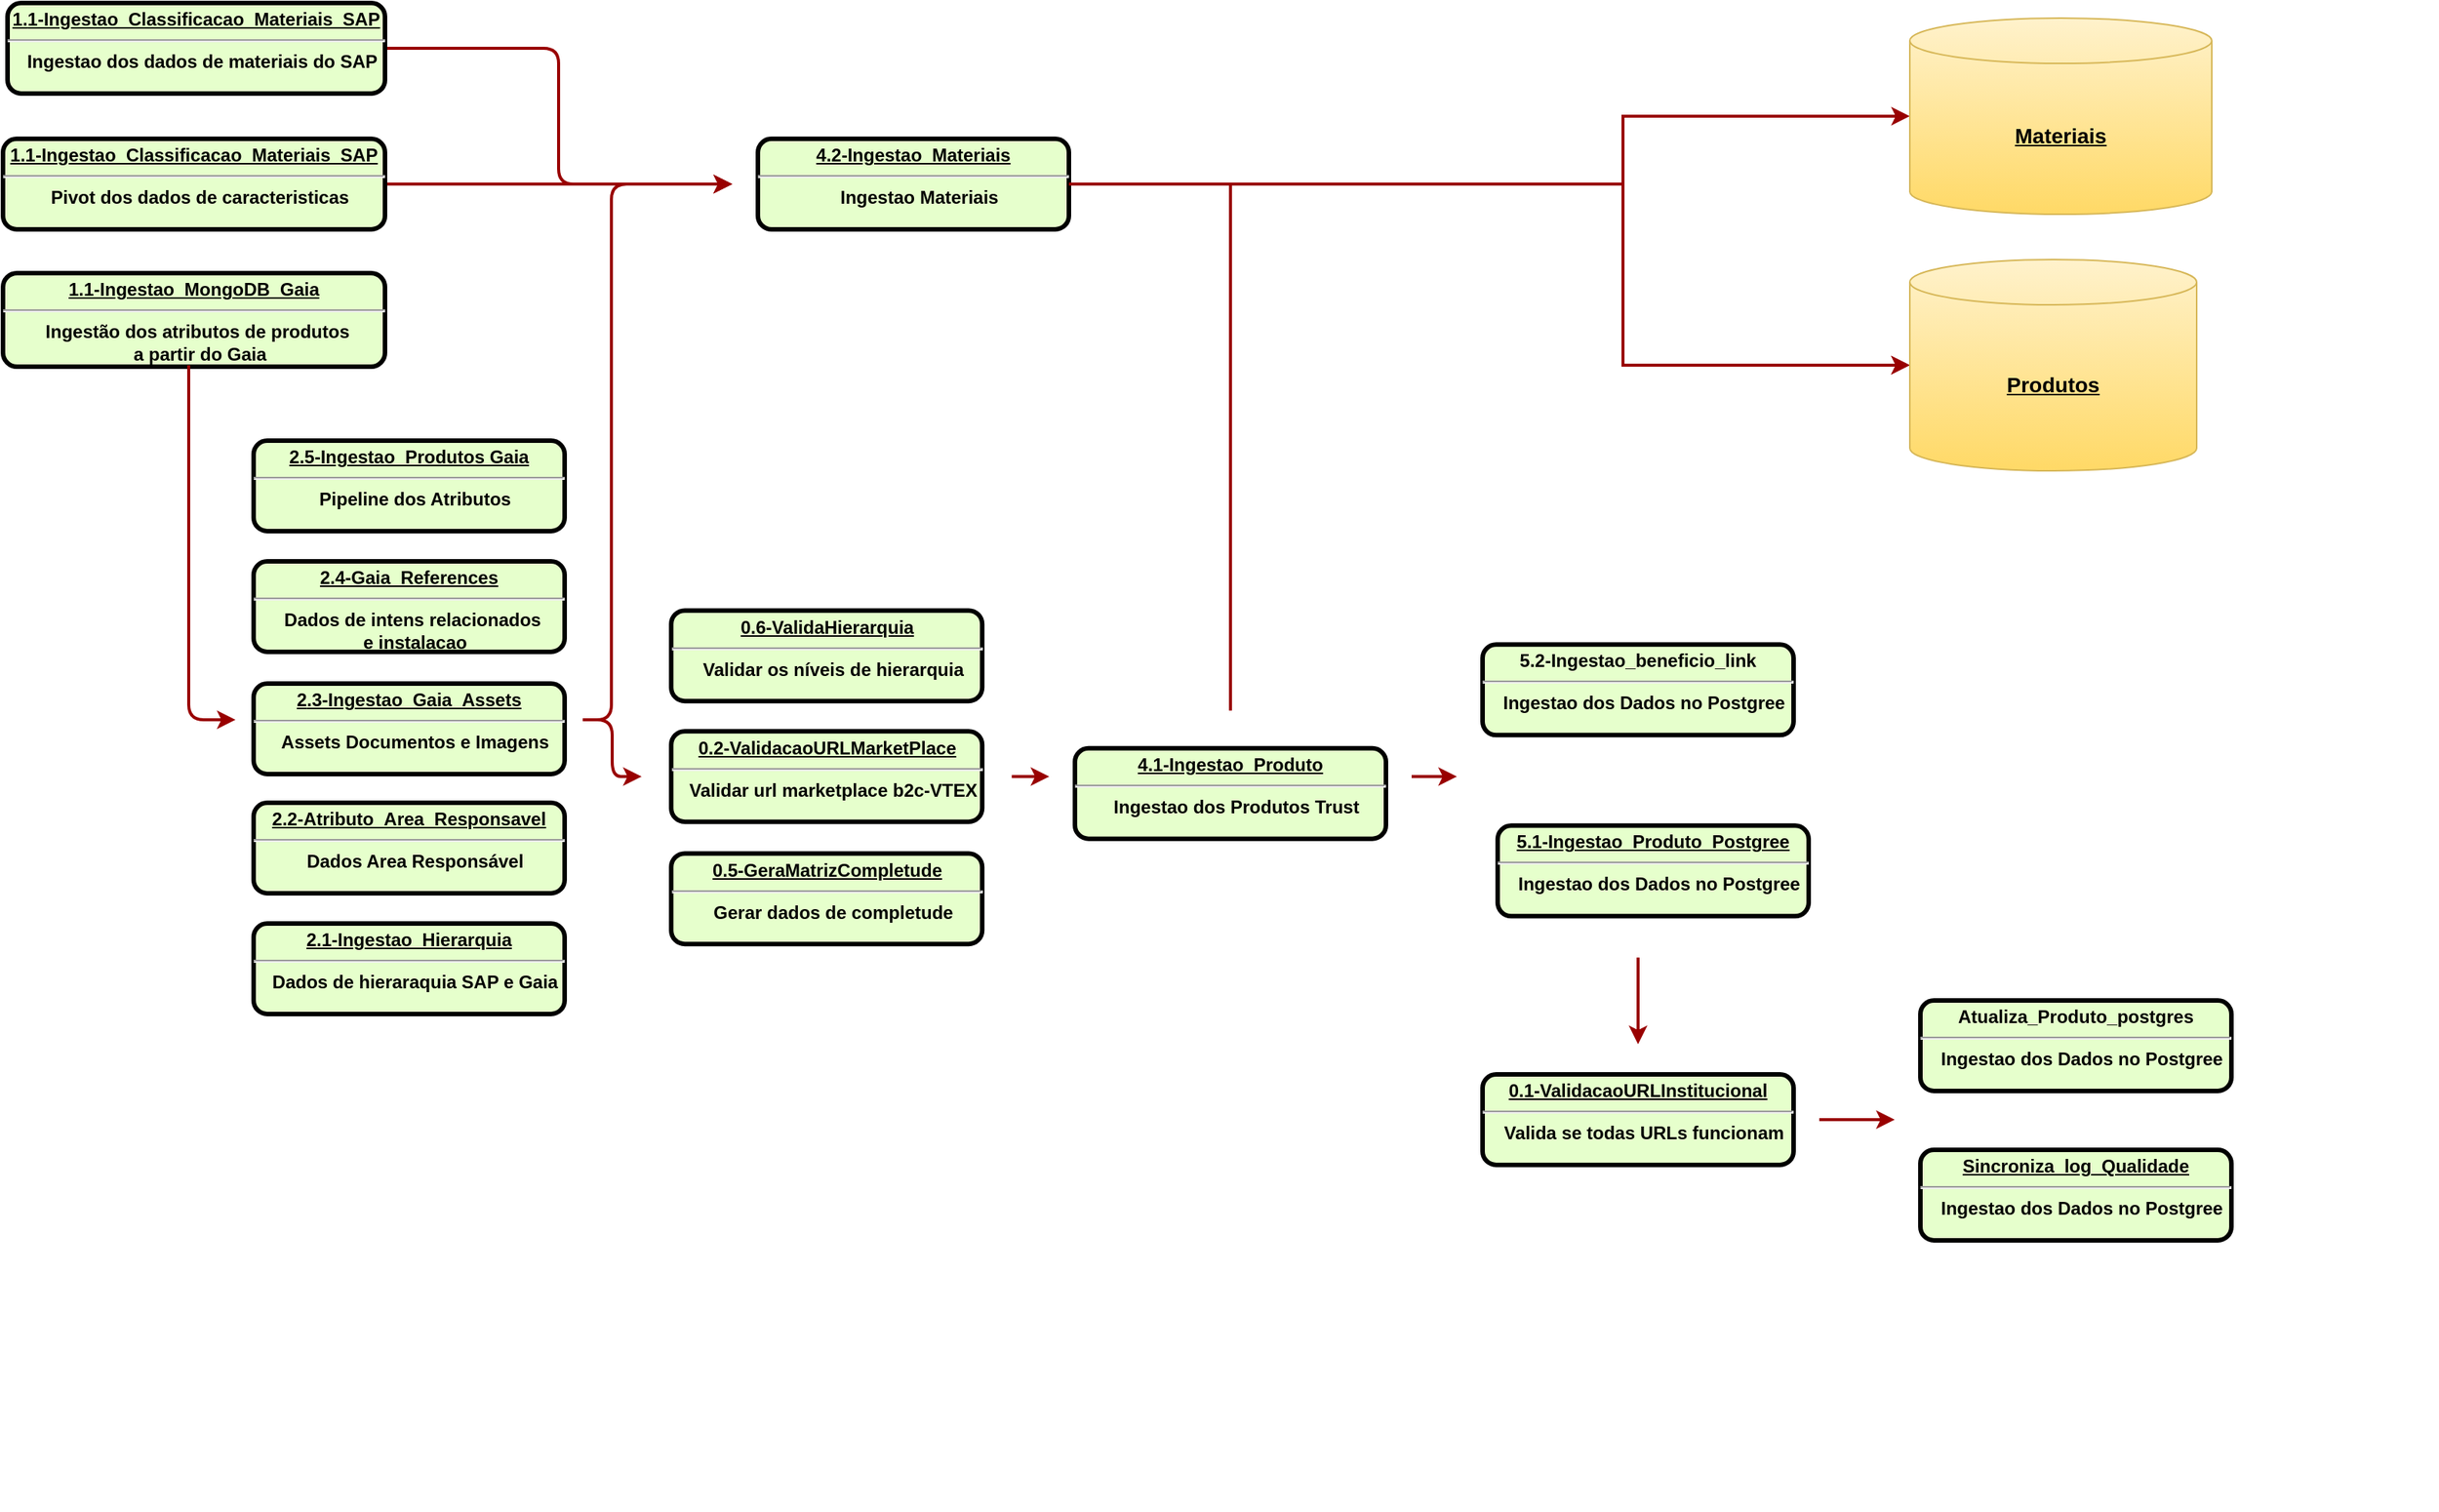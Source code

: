 <mxfile version="24.6.3" type="github">
  <diagram name="Page-1" id="c7558073-3199-34d8-9f00-42111426c3f3">
    <mxGraphModel dx="1466" dy="519" grid="0" gridSize="10" guides="1" tooltips="1" connect="1" arrows="1" fold="1" page="1" pageScale="1" pageWidth="826" pageHeight="1169" background="none" math="0" shadow="0">
      <root>
        <mxCell id="0" />
        <mxCell id="1" parent="0" />
        <mxCell id="iVMVPq-4qKG2BlD65Rqs-185" value="" style="group" vertex="1" connectable="0" parent="1">
          <mxGeometry x="40" y="170" width="1612.01" height="999" as="geometry" />
        </mxCell>
        <mxCell id="iVMVPq-4qKG2BlD65Rqs-163" value="" style="rounded=0;whiteSpace=wrap;html=1;strokeColor=none;fillColor=none;" vertex="1" parent="iVMVPq-4qKG2BlD65Rqs-185">
          <mxGeometry x="1253" y="620" width="240" height="240" as="geometry" />
        </mxCell>
        <mxCell id="iVMVPq-4qKG2BlD65Rqs-145" style="edgeStyle=elbowEdgeStyle;elbow=horizontal;strokeColor=#990000;strokeWidth=2;entryX=0;entryY=0.5;entryDx=0;entryDy=0;" edge="1" parent="iVMVPq-4qKG2BlD65Rqs-185" source="iVMVPq-4qKG2BlD65Rqs-98" target="iVMVPq-4qKG2BlD65Rqs-141">
          <mxGeometry relative="1" as="geometry" />
        </mxCell>
        <mxCell id="iVMVPq-4qKG2BlD65Rqs-98" value="&lt;p style=&quot;margin: 0px; margin-top: 4px; text-align: center; text-decoration: underline;&quot;&gt;&lt;span style=&quot;background-color: initial;&quot;&gt;1.&lt;/span&gt;&lt;span style=&quot;text-wrap: wrap; background-color: initial;&quot;&gt;1-Ingestao_Classificacao_Materiais_SAP&lt;/span&gt;&lt;strong&gt;&lt;br&gt;&lt;/strong&gt;&lt;/p&gt;&lt;hr&gt;&lt;p style=&quot;margin: 0px; margin-left: 8px;&quot;&gt;Ingestao dos dados de materiais do SAP&lt;/p&gt;" style="verticalAlign=middle;align=center;overflow=fill;fontSize=12;fontFamily=Helvetica;html=1;rounded=1;fontStyle=1;strokeWidth=3;fillColor=#E6FFCC" vertex="1" parent="iVMVPq-4qKG2BlD65Rqs-185">
          <mxGeometry x="3" width="250" height="60" as="geometry" />
        </mxCell>
        <mxCell id="iVMVPq-4qKG2BlD65Rqs-143" style="edgeStyle=elbowEdgeStyle;elbow=horizontal;strokeColor=#990000;strokeWidth=2;entryX=0;entryY=0.5;entryDx=0;entryDy=0;" edge="1" parent="iVMVPq-4qKG2BlD65Rqs-185" source="iVMVPq-4qKG2BlD65Rqs-99" target="iVMVPq-4qKG2BlD65Rqs-141">
          <mxGeometry relative="1" as="geometry">
            <mxPoint x="493" y="140" as="targetPoint" />
          </mxGeometry>
        </mxCell>
        <mxCell id="iVMVPq-4qKG2BlD65Rqs-99" value="&lt;p style=&quot;margin: 0px; margin-top: 4px; text-align: center; text-decoration: underline;&quot;&gt;&lt;span style=&quot;text-wrap: wrap; background-color: initial;&quot;&gt;1.1-Ingestao_Classificacao_Materiais_SAP&lt;/span&gt;&lt;strong&gt;&lt;br&gt;&lt;/strong&gt;&lt;/p&gt;&lt;hr&gt;&lt;p style=&quot;margin: 0px; margin-left: 8px;&quot;&gt;Pivot dos dados de caracteristicas&lt;/p&gt;" style="verticalAlign=middle;align=center;overflow=fill;fontSize=12;fontFamily=Helvetica;html=1;rounded=1;fontStyle=1;strokeWidth=3;fillColor=#E6FFCC" vertex="1" parent="iVMVPq-4qKG2BlD65Rqs-185">
          <mxGeometry y="90" width="253" height="60" as="geometry" />
        </mxCell>
        <mxCell id="iVMVPq-4qKG2BlD65Rqs-100" value="&lt;p style=&quot;margin: 0px; margin-top: 4px; text-align: center; text-decoration: underline;&quot;&gt;&lt;span style=&quot;text-wrap: wrap; background-color: initial;&quot;&gt;1.1-Ingestao_MongoDB_Gaia&lt;/span&gt;&lt;strong&gt;&lt;br&gt;&lt;/strong&gt;&lt;/p&gt;&lt;hr&gt;&lt;p style=&quot;margin: 0px; margin-left: 8px;&quot;&gt;Ingestão dos atributos de produtos&amp;nbsp;&lt;/p&gt;&lt;p style=&quot;margin: 0px; margin-left: 8px;&quot;&gt;a partir do Gaia&lt;/p&gt;" style="verticalAlign=middle;align=center;overflow=fill;fontSize=12;fontFamily=Helvetica;html=1;rounded=1;fontStyle=1;strokeWidth=3;fillColor=#E6FFCC" vertex="1" parent="iVMVPq-4qKG2BlD65Rqs-185">
          <mxGeometry y="179" width="253" height="62" as="geometry" />
        </mxCell>
        <mxCell id="iVMVPq-4qKG2BlD65Rqs-114" style="edgeStyle=elbowEdgeStyle;elbow=horizontal;strokeColor=#990000;strokeWidth=2;entryX=0;entryY=0.5;entryDx=0;entryDy=0;" edge="1" parent="iVMVPq-4qKG2BlD65Rqs-185" target="iVMVPq-4qKG2BlD65Rqs-125">
          <mxGeometry relative="1" as="geometry">
            <mxPoint x="123" y="240" as="sourcePoint" />
            <mxPoint x="163" y="420" as="targetPoint" />
            <Array as="points">
              <mxPoint x="123" y="260" />
            </Array>
          </mxGeometry>
        </mxCell>
        <mxCell id="iVMVPq-4qKG2BlD65Rqs-126" value="" style="group" vertex="1" connectable="0" parent="iVMVPq-4qKG2BlD65Rqs-185">
          <mxGeometry x="154" y="270" width="232" height="410" as="geometry" />
        </mxCell>
        <mxCell id="iVMVPq-4qKG2BlD65Rqs-125" value="" style="rounded=1;whiteSpace=wrap;html=1;gradientColor=none;fillColor=none;strokeColor=none;" vertex="1" parent="iVMVPq-4qKG2BlD65Rqs-126">
          <mxGeometry width="230" height="410" as="geometry" />
        </mxCell>
        <mxCell id="iVMVPq-4qKG2BlD65Rqs-116" value="" style="group" vertex="1" connectable="0" parent="iVMVPq-4qKG2BlD65Rqs-126">
          <mxGeometry x="12" y="20" width="220" height="390" as="geometry" />
        </mxCell>
        <mxCell id="iVMVPq-4qKG2BlD65Rqs-112" value="&lt;p style=&quot;margin: 4px 0px 0px;&quot;&gt;&lt;span style=&quot;background-color: initial; text-wrap: wrap;&quot;&gt;&lt;u&gt;2.5-Ingestao_Produtos Gaia&lt;/u&gt;&lt;/span&gt;&lt;span style=&quot;background-color: initial;&quot;&gt;&lt;u style=&quot;&quot;&gt;&lt;font face=&quot;monospace&quot; color=&quot;rgba(0, 0, 0, 0)&quot;&gt;&lt;span style=&quot;font-size: 0px; font-weight: 400;&quot;&gt;3CmxGraphModel%3E%3Croot%3E%3CmxCell%20id%3D%220%22%2F%3E%3CmxCell%20id%3D%221%22%20parent%3D%220%22%2F%3E%3CmxCell%20id%3D%222%22%20value%3D%22%26lt%3Bp%20style%3D%26quot%3Bmargin%3A%200px%3B%20margin-top%3A%204px%3B%20text-align%3A%20center%3B%20text-decoration%3A%20underline%3B%26quot%3B%26gt%3B%26lt%3Bspan%20style%3D%26quot%3Btext-wrap%3A%20wrap%3B%20background-color%3A%20initial%3B%26quot%3B%26gt%3B1.1-Ingestao_Classificacao_Materiais_SAP%26lt%3B%2Fspan%26gt%3B%26lt%3Bstrong%26gt%3B%26lt%3Bbr%26gt%3B%26lt%3B%2Fstrong%26gt%3B%26lt%3B%2Fp%26gt%3B%26lt%3Bhr%26gt%3B%26lt%3Bp%20style%3D%26quot%3Bmargin%3A%200px%3B%20margin-left%3A%208px%3B%26quot%3B%26gt%3BPivot%20dos%20dados%20de%20caracteristicas%26lt%3B%2Fp%26gt%3B%22%20style%3D%22verticalAlign%3Dmiddle%3Balign%3Dcenter%3Boverflow%3Dfill%3BfontSize%3D12%3BfontFamily%3DHelvetica%3Bhtml%3D1%3Brounded%3D1%3BfontStyle%3D1%3BstrokeWidth%3D3%3BfillColor%3D%23E6FFCC%22%20vertex%3D%221%22%20parent%3D%221%22%3E%3CmxGeometry%20x%3D%2227%22%20y%3D%22150%22%20width%3D%22253%22%20height%3D%2260%22%20as%3D%22geometry%22%2F%3E%3C%2FmxCell%3E%3C%2Froot%3E%3C%2FmxGraphModel%3E&lt;/span&gt;&lt;/font&gt;&lt;/u&gt;&lt;/span&gt;&lt;strong style=&quot;text-decoration-line: underline;&quot;&gt;&lt;br&gt;&lt;/strong&gt;&lt;/p&gt;&lt;hr&gt;&lt;p style=&quot;margin: 0px; margin-left: 8px;&quot;&gt;Pipeline dos Atributos&lt;/p&gt;" style="verticalAlign=middle;align=center;overflow=fill;fontSize=12;fontFamily=Helvetica;html=1;rounded=1;fontStyle=1;strokeWidth=3;fillColor=#E6FFCC" vertex="1" parent="iVMVPq-4qKG2BlD65Rqs-116">
          <mxGeometry width="206" height="60" as="geometry" />
        </mxCell>
        <mxCell id="iVMVPq-4qKG2BlD65Rqs-113" value="" style="group" vertex="1" connectable="0" parent="iVMVPq-4qKG2BlD65Rqs-116">
          <mxGeometry y="80" width="206" height="300" as="geometry" />
        </mxCell>
        <mxCell id="iVMVPq-4qKG2BlD65Rqs-101" value="&lt;p style=&quot;margin: 4px 0px 0px; text-align: center;&quot;&gt;&lt;span style=&quot;background-color: initial; text-wrap: wrap;&quot;&gt;&lt;u&gt;2.1-Ingestao_Hierarquia&lt;/u&gt;&lt;/span&gt;&lt;span style=&quot;text-decoration-line: underline; color: rgba(0, 0, 0, 0); font-family: monospace; font-size: 0px; font-weight: 400; text-align: start; background-color: initial;&quot;&gt;3CmxGraphModel%3E%3Croot%3E%3CmxCell%20id%3D%220%22%2F%3E%3CmxCell%20id%3D%221%22%20parent%3D%220%22%2F%3E%3CmxCell%20id%3D%222%22%20value%3D%22%26lt%3Bp%20style%3D%26quot%3Bmargin%3A%200px%3B%20margin-top%3A%204px%3B%20text-align%3A%20center%3B%20text-decoration%3A%20underline%3B%26quot%3B%26gt%3B%26lt%3Bspan%20style%3D%26quot%3Btext-wrap%3A%20wrap%3B%20background-color%3A%20initial%3B%26quot%3B%26gt%3B1.1-Ingestao_Classificacao_Materiais_SAP%26lt%3B%2Fspan%26gt%3B%26lt%3Bstrong%26gt%3B%26lt%3Bbr%26gt%3B%26lt%3B%2Fstrong%26gt%3B%26lt%3B%2Fp%26gt%3B%26lt%3Bhr%26gt%3B%26lt%3Bp%20style%3D%26quot%3Bmargin%3A%200px%3B%20margin-left%3A%208px%3B%26quot%3B%26gt%3BPivot%20dos%20dados%20de%20caracteristicas%26lt%3B%2Fp%26gt%3B%22%20style%3D%22verticalAlign%3Dmiddle%3Balign%3Dcenter%3Boverflow%3Dfill%3BfontSize%3D12%3BfontFamily%3DHelvetica%3Bhtml%3D1%3Brounded%3D1%3BfontStyle%3D1%3BstrokeWidth%3D3%3BfillColor%3D%23E6FFCC%22%20vertex%3D%221%22%20parent%3D%221%22%3E%3CmxGeometry%20x%3D%2227%22%20y%3D%22150%22%20width%3D%22253%22%20height%3D%2260%22%20as%3D%22geometry%22%2F%3E%3C%2FmxCell%3E%3C%2Froot%3E%3C%2FmxGraphModel%3E&lt;/span&gt;&lt;strong style=&quot;text-decoration-line: underline;&quot;&gt;&lt;br&gt;&lt;/strong&gt;&lt;/p&gt;&lt;hr&gt;&lt;p style=&quot;margin: 0px; margin-left: 8px;&quot;&gt;Dados de hieraraquia SAP e Gaia&lt;/p&gt;" style="verticalAlign=middle;align=center;overflow=fill;fontSize=12;fontFamily=Helvetica;html=1;rounded=1;fontStyle=1;strokeWidth=3;fillColor=#E6FFCC" vertex="1" parent="iVMVPq-4qKG2BlD65Rqs-113">
          <mxGeometry y="240" width="206" height="60" as="geometry" />
        </mxCell>
        <mxCell id="iVMVPq-4qKG2BlD65Rqs-105" value="&lt;p style=&quot;margin: 4px 0px 0px; text-align: center;&quot;&gt;&lt;span style=&quot;background-color: initial; text-wrap: wrap;&quot;&gt;&lt;u&gt;2&lt;/u&gt;&lt;/span&gt;&lt;span style=&quot;text-align: start; background-color: initial;&quot;&gt;&lt;span style=&quot;text-wrap: wrap;&quot;&gt;&lt;u&gt;.2-Atributo_Area_Responsavel&lt;/u&gt;&lt;/span&gt;&lt;font face=&quot;monospace&quot; color=&quot;rgba(0, 0, 0, 0)&quot;&gt;&lt;span style=&quot;font-size: 0px; font-weight: 400;&quot;&gt;&lt;u&gt;3CmxGraphModel%3E%3Croot%3E%3CmxCell%20id%3D%220%22%2F%3E%3CmxCell%20id%3D%221%22%20parent%3D%220%22%2F%3E%3CmxCell%20id%3D%222%22%20value%3D%22%26lt%3Bp%20style%3D%26quot%3Bmargin%3A%200px%3B%20margin-top%3A%204px%3B%20text-align%3A%20center%3B%20text-decoration%3A%20underline%3B%26quot%3B%26gt%3B%26lt%3Bspan%20style%3D%26quot%3Btext-wrap%3A%20wrap%3B%20background-color%3A%20initial%3B%26quot%3B%26gt%3B1.1-Ingestao_Classificacao_Materiais_SAP%26lt%3B%2Fspan%26gt%3B%26lt%3Bstrong%26gt%3B%26lt%3Bbr%26gt%3B%26lt%3B%2Fstrong%26gt%3B%26lt%3B%2Fp%26gt%3B%26lt%3Bhr%26gt%3B%26lt%3Bp%20style%3D%26quot%3Bmargin%3A%200px%3B%20margin-left%3A%208px%3B%26quot%3B%26gt%3BPivot%20dos%20dados%20de%20caracteristicas%26lt%3B%2Fp%26gt%3B%22%20style%3D%22verticalAlign%3Dmiddle%3Balign%3Dcenter%3Boverflow%3Dfill%3BfontSize%3D12%3BfontFamily%3DHelvetica%3Bhtml%3D1%3Brounded%3D1%3BfontStyle%3D1%3BstrokeWidth%3D3%3BfillColor%3D%23E6FFCC%22%20vertex%3D%221%22%20parent%3D%221%22%3E%3CmxGeometry%20x%3D%2227%22%20y%3D%22150%22%20width%3D%22253%22%20height%3D%2260%22%20as%3D%22geometry%22%2F%3E%3C%2FmxCell%3E%3C%2Froot%3E%3C%2FmxGraphModel%3E&lt;/u&gt;&lt;/span&gt;&lt;/font&gt;&lt;/span&gt;&lt;strong style=&quot;text-decoration-line: underline;&quot;&gt;&lt;br&gt;&lt;/strong&gt;&lt;/p&gt;&lt;hr&gt;&lt;p style=&quot;margin: 0px; margin-left: 8px;&quot;&gt;Dados Area Responsável&lt;/p&gt;" style="verticalAlign=middle;align=center;overflow=fill;fontSize=12;fontFamily=Helvetica;html=1;rounded=1;fontStyle=1;strokeWidth=3;fillColor=#E6FFCC" vertex="1" parent="iVMVPq-4qKG2BlD65Rqs-113">
          <mxGeometry y="160" width="206" height="60" as="geometry" />
        </mxCell>
        <mxCell id="iVMVPq-4qKG2BlD65Rqs-108" value="&lt;p style=&quot;margin: 4px 0px 0px;&quot;&gt;&lt;span style=&quot;background-color: initial; text-wrap: wrap;&quot;&gt;&lt;u&gt;2&lt;/u&gt;&lt;/span&gt;&lt;span style=&quot;background-color: initial;&quot;&gt;&lt;u style=&quot;&quot;&gt;&lt;span style=&quot;text-wrap: wrap;&quot;&gt;.3-Ingestao_Gaia_Assets&lt;/span&gt;&lt;font face=&quot;monospace&quot; color=&quot;rgba(0, 0, 0, 0)&quot;&gt;&lt;span style=&quot;font-size: 0px; font-weight: 400;&quot;&gt;3CmxGraphModel%3E%3Croot%3E%3CmxCell%20id%3D%220%22%2F%3E%3CmxCell%20id%3D%221%22%20parent%3D%220%22%2F%3E%3CmxCell%20id%3D%222%22%20value%3D%22%26lt%3Bp%20style%3D%26quot%3Bmargin%3A%200px%3B%20margin-top%3A%204px%3B%20text-align%3A%20center%3B%20text-decoration%3A%20underline%3B%26quot%3B%26gt%3B%26lt%3Bspan%20style%3D%26quot%3Btext-wrap%3A%20wrap%3B%20background-color%3A%20initial%3B%26quot%3B%26gt%3B1.1-Ingestao_Classificacao_Materiais_SAP%26lt%3B%2Fspan%26gt%3B%26lt%3Bstrong%26gt%3B%26lt%3Bbr%26gt%3B%26lt%3B%2Fstrong%26gt%3B%26lt%3B%2Fp%26gt%3B%26lt%3Bhr%26gt%3B%26lt%3Bp%20style%3D%26quot%3Bmargin%3A%200px%3B%20margin-left%3A%208px%3B%26quot%3B%26gt%3BPivot%20dos%20dados%20de%20caracteristicas%26lt%3B%2Fp%26gt%3B%22%20style%3D%22verticalAlign%3Dmiddle%3Balign%3Dcenter%3Boverflow%3Dfill%3BfontSize%3D12%3BfontFamily%3DHelvetica%3Bhtml%3D1%3Brounded%3D1%3BfontStyle%3D1%3BstrokeWidth%3D3%3BfillColor%3D%23E6FFCC%22%20vertex%3D%221%22%20parent%3D%221%22%3E%3CmxGeometry%20x%3D%2227%22%20y%3D%22150%22%20width%3D%22253%22%20height%3D%2260%22%20as%3D%22geometry%22%2F%3E%3C%2FmxCell%3E%3C%2Froot%3E%3C%2FmxGraphModel%3E&lt;/span&gt;&lt;/font&gt;&lt;/u&gt;&lt;/span&gt;&lt;strong style=&quot;text-decoration-line: underline;&quot;&gt;&lt;br&gt;&lt;/strong&gt;&lt;/p&gt;&lt;hr&gt;&lt;p style=&quot;margin: 0px; margin-left: 8px;&quot;&gt;Assets Documentos e Imagens&lt;/p&gt;" style="verticalAlign=middle;align=center;overflow=fill;fontSize=12;fontFamily=Helvetica;html=1;rounded=1;fontStyle=1;strokeWidth=3;fillColor=#E6FFCC" vertex="1" parent="iVMVPq-4qKG2BlD65Rqs-113">
          <mxGeometry y="81" width="206" height="60" as="geometry" />
        </mxCell>
        <mxCell id="iVMVPq-4qKG2BlD65Rqs-110" value="&lt;p style=&quot;margin: 4px 0px 0px;&quot;&gt;&lt;span style=&quot;background-color: initial;&quot;&gt;&lt;u style=&quot;&quot;&gt;&lt;span style=&quot;text-wrap: wrap;&quot;&gt;2.4-Gaia_References&lt;/span&gt;&lt;font face=&quot;monospace&quot; color=&quot;rgba(0, 0, 0, 0)&quot;&gt;&lt;span style=&quot;font-size: 0px; font-weight: 400;&quot;&gt;3CmxGraphModel%3E%3Croot%3E%3CmxCell%20id%3D%220%22%2F%3E%3CmxCell%20id%3D%221%22%20parent%3D%220%22%2F%3E%3CmxCell%20id%3D%222%22%20value%3D%22%26lt%3Bp%20style%3D%26quot%3Bmargin%3A%200px%3B%20margin-top%3A%204px%3B%20text-align%3A%20center%3B%20text-decoration%3A%20underline%3B%26quot%3B%26gt%3B%26lt%3Bspan%20style%3D%26quot%3Btext-wrap%3A%20wrap%3B%20background-color%3A%20initial%3B%26quot%3B%26gt%3B1.1-Ingestao_Classificacao_Materiais_SAP%26lt%3B%2Fspan%26gt%3B%26lt%3Bstrong%26gt%3B%26lt%3Bbr%26gt%3B%26lt%3B%2Fstrong%26gt%3B%26lt%3B%2Fp%26gt%3B%26lt%3Bhr%26gt%3B%26lt%3Bp%20style%3D%26quot%3Bmargin%3A%200px%3B%20margin-left%3A%208px%3B%26quot%3B%26gt%3BPivot%20dos%20dados%20de%20caracteristicas%26lt%3B%2Fp%26gt%3B%22%20style%3D%22verticalAlign%3Dmiddle%3Balign%3Dcenter%3Boverflow%3Dfill%3BfontSize%3D12%3BfontFamily%3DHelvetica%3Bhtml%3D1%3Brounded%3D1%3BfontStyle%3D1%3BstrokeWidth%3D3%3BfillColor%3D%23E6FFCC%22%20vertex%3D%221%22%20parent%3D%221%22%3E%3CmxGeometry%20x%3D%2227%22%20y%3D%22150%22%20width%3D%22253%22%20height%3D%2260%22%20as%3D%22geometry%22%2F%3E%3C%2FmxCell%3E%3C%2Froot%3E%3C%2FmxGraphModel%3E&lt;/span&gt;&lt;/font&gt;&lt;/u&gt;&lt;/span&gt;&lt;strong style=&quot;text-decoration-line: underline;&quot;&gt;&lt;br&gt;&lt;/strong&gt;&lt;/p&gt;&lt;hr&gt;&lt;p style=&quot;margin: 0px; margin-left: 8px;&quot;&gt;Dados de intens relacionados&amp;nbsp;&lt;/p&gt;&lt;p style=&quot;margin: 0px; margin-left: 8px;&quot;&gt;e instalacao&lt;/p&gt;" style="verticalAlign=middle;align=center;overflow=fill;fontSize=12;fontFamily=Helvetica;html=1;rounded=1;fontStyle=1;strokeWidth=3;fillColor=#E6FFCC" vertex="1" parent="iVMVPq-4qKG2BlD65Rqs-113">
          <mxGeometry width="206" height="60" as="geometry" />
        </mxCell>
        <mxCell id="iVMVPq-4qKG2BlD65Rqs-131" style="edgeStyle=elbowEdgeStyle;elbow=horizontal;strokeColor=#990000;strokeWidth=2;entryX=0;entryY=0.5;entryDx=0;entryDy=0;" edge="1" parent="iVMVPq-4qKG2BlD65Rqs-185" source="iVMVPq-4qKG2BlD65Rqs-125" target="iVMVPq-4qKG2BlD65Rqs-129">
          <mxGeometry relative="1" as="geometry" />
        </mxCell>
        <mxCell id="iVMVPq-4qKG2BlD65Rqs-142" value="" style="group" vertex="1" connectable="0" parent="iVMVPq-4qKG2BlD65Rqs-185">
          <mxGeometry x="483" y="70" width="240" height="100" as="geometry" />
        </mxCell>
        <mxCell id="iVMVPq-4qKG2BlD65Rqs-141" value="" style="rounded=0;whiteSpace=wrap;html=1;fillColor=none;strokeColor=none;" vertex="1" parent="iVMVPq-4qKG2BlD65Rqs-142">
          <mxGeometry width="240" height="100" as="geometry" />
        </mxCell>
        <mxCell id="iVMVPq-4qKG2BlD65Rqs-135" value="&lt;p style=&quot;margin: 4px 0px 0px;&quot;&gt;&lt;span style=&quot;background-color: initial; text-wrap: wrap;&quot;&gt;&lt;u&gt;4.2-Ingestao_Materiais&lt;/u&gt;&lt;/span&gt;&lt;span style=&quot;background-color: initial;&quot;&gt;&lt;u style=&quot;&quot;&gt;&lt;font face=&quot;monospace&quot; color=&quot;rgba(0, 0, 0, 0)&quot;&gt;&lt;span style=&quot;font-size: 0px; font-weight: 400;&quot;&gt;3CmxGraphModel%3E%3Croot%3E%3CmxCell%20id%3D%220%22%2F%3E%3CmxCell%20id%3D%221%22%20parent%3D%220%22%2F%3E%3CmxCell%20id%3D%222%22%20value%3D%22%26lt%3Bp%20style%3D%26quot%3Bmargin%3A%200px%3B%20margin-top%3A%204px%3B%20text-align%3A%20center%3B%20text-decoration%3A%20underline%3B%26quot%3B%26gt%3B%26lt%3Bspan%20style%3D%26quot%3Btext-wrap%3A%20wrap%3B%20background-color%3A%20initial%3B%26quot%3B%26gt%3B1.1-Ingestao_Classificacao_Materiais_SAP%26lt%3B%2Fspan%26gt%3B%26lt%3Bstrong%26gt%3B%26lt%3Bbr%26gt%3B%26lt%3B%2Fstrong%26gt%3B%26lt%3B%2Fp%26gt%3B%26lt%3Bhr%26gt%3B%26lt%3Bp%20style%3D%26quot%3Bmargin%3A%200px%3B%20margin-left%3A%208px%3B%26quot%3B%26gt%3BPivot%20dos%20dados%20de%20caracteristicas%26lt%3B%2Fp%26gt%3B%22%20style%3D%22verticalAlign%3Dmiddle%3Balign%3Dcenter%3Boverflow%3Dfill%3BfontSize%3D12%3BfontFamily%3DHelvetica%3Bhtml%3D1%3Brounded%3D1%3BfontStyle%3D1%3BstrokeWidth%3D3%3BfillColor%3D%23E6FFCC%22%20vertex%3D%221%22%20parent%3D%221%22%3E%3CmxGeometry%20x%3D%2227%22%20y%3D%22150%22%20width%3D%22253%22%20height%3D%2260%22%20as%3D%22geometry%22%2F%3E%3C%2FmxCell%3E%3C%2Froot%3E%3C%2FmxGraphModel%3E&lt;/span&gt;&lt;/font&gt;&lt;/u&gt;&lt;/span&gt;&lt;strong style=&quot;text-decoration-line: underline;&quot;&gt;&lt;br&gt;&lt;/strong&gt;&lt;/p&gt;&lt;hr&gt;&lt;p style=&quot;margin: 0px; margin-left: 8px;&quot;&gt;Ingestao Materiais&lt;/p&gt;" style="verticalAlign=middle;align=center;overflow=fill;fontSize=12;fontFamily=Helvetica;html=1;rounded=1;fontStyle=1;strokeWidth=3;fillColor=#E6FFCC" vertex="1" parent="iVMVPq-4qKG2BlD65Rqs-142">
          <mxGeometry x="17" y="20" width="206" height="60" as="geometry" />
        </mxCell>
        <mxCell id="iVMVPq-4qKG2BlD65Rqs-144" style="edgeStyle=elbowEdgeStyle;elbow=horizontal;strokeColor=#990000;strokeWidth=2;entryX=0;entryY=0.5;entryDx=0;entryDy=0;" edge="1" parent="iVMVPq-4qKG2BlD65Rqs-185" source="iVMVPq-4qKG2BlD65Rqs-125" target="iVMVPq-4qKG2BlD65Rqs-141">
          <mxGeometry relative="1" as="geometry">
            <Array as="points">
              <mxPoint x="403" y="260" />
              <mxPoint x="413" y="260" />
            </Array>
          </mxGeometry>
        </mxCell>
        <mxCell id="iVMVPq-4qKG2BlD65Rqs-151" value="" style="group" vertex="1" connectable="0" parent="iVMVPq-4qKG2BlD65Rqs-185">
          <mxGeometry x="963" y="392.58" width="240" height="240.0" as="geometry" />
        </mxCell>
        <mxCell id="iVMVPq-4qKG2BlD65Rqs-134" value="&lt;p style=&quot;margin: 4px 0px 0px;&quot;&gt;&lt;span style=&quot;background-color: initial;&quot;&gt;&lt;u style=&quot;&quot;&gt;&lt;span style=&quot;text-wrap: wrap;&quot;&gt;5.1-Ingestao_Produto_Postgree&lt;/span&gt;&lt;font face=&quot;monospace&quot; color=&quot;rgba(0, 0, 0, 0)&quot;&gt;&lt;span style=&quot;font-size: 0px; font-weight: 400;&quot;&gt;3CmxGraphModel%3E%3Croot%3E%3CmxCell%20id%3D%220%22%2F%3E%3CmxCell%20id%3D%221%22%20parent%3D%220%22%2F%3E%3CmxCell%20id%3D%222%22%20value%3D%22%26lt%3Bp%20style%3D%26quot%3Bmargin%3A%200px%3B%20margin-top%3A%204px%3B%20text-align%3A%20center%3B%20text-decoration%3A%20underline%3B%26quot%3B%26gt%3B%26lt%3Bspan%20style%3D%26quot%3Btext-wrap%3A%20wrap%3B%20background-color%3A%20initial%3B%26quot%3B%26gt%3B1.1-Ingestao_Classificacao_Materiais_SAP%26lt%3B%2Fspan%26gt%3B%26lt%3Bstrong%26gt%3B%26lt%3Bbr%26gt%3B%26lt%3B%2Fstrong%26gt%3B%26lt%3B%2Fp%26gt%3B%26lt%3Bhr%26gt%3B%26lt%3Bp%20style%3D%26quot%3Bmargin%3A%200px%3B%20margin-left%3A%208px%3B%26quot%3B%26gt%3BPivot%20dos%20dados%20de%20caracteristicas%26lt%3B%2Fp%26gt%3B%22%20style%3D%22verticalAlign%3Dmiddle%3Balign%3Dcenter%3Boverflow%3Dfill%3BfontSize%3D12%3BfontFamily%3DHelvetica%3Bhtml%3D1%3Brounded%3D1%3BfontStyle%3D1%3BstrokeWidth%3D3%3BfillColor%3D%23E6FFCC%22%20vertex%3D%221%22%20parent%3D%221%22%3E%3CmxGeometry%20x%3D%2227%22%20y%3D%22150%22%20width%3D%22253%22%20height%3D%2260%22%20as%3D%22geometry%22%2F%3E%3C%2FmxCell%3E%3C%2Froot%3E%3C%2FmxGraphModel%3E&lt;/span&gt;&lt;/font&gt;&lt;/u&gt;&lt;/span&gt;&lt;strong style=&quot;text-decoration-line: underline;&quot;&gt;&lt;br&gt;&lt;/strong&gt;&lt;/p&gt;&lt;hr&gt;&lt;p style=&quot;margin: 0px; margin-left: 8px;&quot;&gt;Ingestao dos Dados no Postgree&lt;/p&gt;" style="verticalAlign=middle;align=center;overflow=fill;fontSize=12;fontFamily=Helvetica;html=1;rounded=1;fontStyle=1;strokeWidth=3;fillColor=#E6FFCC" vertex="1" parent="iVMVPq-4qKG2BlD65Rqs-151">
          <mxGeometry x="27" y="152.58" width="206" height="60" as="geometry" />
        </mxCell>
        <mxCell id="iVMVPq-4qKG2BlD65Rqs-148" value="&lt;p style=&quot;margin: 4px 0px 0px;&quot;&gt;&lt;span style=&quot;background-color: initial;&quot;&gt;5.2-Ingestao_beneficio_link&lt;/span&gt;&lt;span style=&quot;background-color: initial;&quot;&gt;&lt;u style=&quot;&quot;&gt;&lt;font face=&quot;monospace&quot; color=&quot;rgba(0, 0, 0, 0)&quot;&gt;&lt;span style=&quot;font-size: 0px;&quot;&gt;3CmxGraphModel%3E%3Croot%3E%3CmxCell%20id%3D%220%22%2F%3E%3CmxCell%20id%3D%221%22%20parent%3D%220%22%2F%3E%3CmxCell%20id%3D%222%22%20value%3D%22%26lt%3Bp%20style%3D%26quot%3Bmargin%3A%200px%3B%20margin-top%3A%204px%3B%20text-align%3A%20center%3B%20text-decoration%3A%20underline%3B%26quot%3B%26gt%3B%26lt%3Bspan%20style%3D%26quot%3Btext-wrap%3A%20wrap%3B%20background-color%3A%20initial%3B%26quot%3B%26gt%3B1.1-Ingestao_Classificacao_Materiais_SAP%26lt%3B%2Fspan%26gt%3B%26lt%3Bstrong%26gt%3B%26lt%3Bbr%26gt%3B%26lt%3B%2Fstrong%26gt%3B%26lt%3B%2Fp%26gt%3B%26lt%3Bhr%26gt%3B%26lt%3Bp%20style%3D%26quot%3Bmargin%3A%200px%3B%20margin-left%3A%208px%3B%26quot%3B%26gt%3BPivot%20dos%20dados%20de%20caracteristicas%26lt%3B%2Fp%26gt%3B%22%20style%3D%22verticalAlign%3Dmiddle%3Balign%3Dcenter%3Boverflow%3Dfill%3BfontSize%3D12%3BfontFamily%3DHelvetica%3Bhtml%3D1%3Brounded%3D1%3BfontStyle%3D1%3BstrokeWidth%3D3%3BfillColor%3D%23E6FFCC%22%20vertex%3D%221%22%20parent%3D%221%22%3E%3CmxGeometry%20x%3D%2227%22%20y%3D%22150%22%20width%3D%22253%22%20height%3D%2260%22%20as%3D%22geometry%22%2F%3E%3C%2FmxCell%3E%3C%2Froot%3E%3C%2FmxGraphModel%3E&lt;/span&gt;&lt;/font&gt;&lt;/u&gt;&lt;/span&gt;&lt;strong style=&quot;text-decoration-line: underline;&quot;&gt;&lt;br&gt;&lt;/strong&gt;&lt;/p&gt;&lt;hr&gt;&lt;p style=&quot;margin: 0px; margin-left: 8px;&quot;&gt;Ingestao dos Dados no Postgree&lt;/p&gt;" style="verticalAlign=middle;align=center;overflow=fill;fontSize=12;fontFamily=Helvetica;html=1;rounded=1;fontStyle=1;strokeWidth=3;fillColor=#E6FFCC" vertex="1" parent="iVMVPq-4qKG2BlD65Rqs-151">
          <mxGeometry x="17" y="32.58" width="206" height="60" as="geometry" />
        </mxCell>
        <mxCell id="iVMVPq-4qKG2BlD65Rqs-150" value="" style="rounded=0;whiteSpace=wrap;html=1;strokeColor=none;fillColor=none;" vertex="1" parent="iVMVPq-4qKG2BlD65Rqs-151">
          <mxGeometry width="240" height="240" as="geometry" />
        </mxCell>
        <mxCell id="iVMVPq-4qKG2BlD65Rqs-155" style="edgeStyle=elbowEdgeStyle;elbow=horizontal;strokeColor=#990000;strokeWidth=2;entryX=0;entryY=0.5;entryDx=0;entryDy=0;" edge="1" parent="iVMVPq-4qKG2BlD65Rqs-185" source="iVMVPq-4qKG2BlD65Rqs-152" target="iVMVPq-4qKG2BlD65Rqs-150">
          <mxGeometry relative="1" as="geometry" />
        </mxCell>
        <mxCell id="iVMVPq-4qKG2BlD65Rqs-156" value="" style="group" vertex="1" connectable="0" parent="iVMVPq-4qKG2BlD65Rqs-185">
          <mxGeometry x="963" y="690.0" width="240" height="100" as="geometry" />
        </mxCell>
        <mxCell id="iVMVPq-4qKG2BlD65Rqs-157" value="" style="rounded=0;whiteSpace=wrap;html=1;fillColor=none;strokeColor=none;" vertex="1" parent="iVMVPq-4qKG2BlD65Rqs-156">
          <mxGeometry width="240" height="100" as="geometry" />
        </mxCell>
        <mxCell id="iVMVPq-4qKG2BlD65Rqs-158" value="&lt;p style=&quot;margin: 4px 0px 0px;&quot;&gt;&lt;span style=&quot;background-color: initial; text-wrap: wrap;&quot;&gt;&lt;u&gt;0.1-ValidacaoURLInstitucional&lt;/u&gt;&lt;/span&gt;&lt;span style=&quot;background-color: initial;&quot;&gt;&lt;u style=&quot;&quot;&gt;&lt;font face=&quot;monospace&quot; color=&quot;rgba(0, 0, 0, 0)&quot;&gt;&lt;span style=&quot;font-size: 0px; font-weight: 400;&quot;&gt;3CmxGraphModel%3E%3Croot%3E%3CmxCell%20id%3D%220%22%2F%3E%3CmxCell%20id%3D%221%22%20parent%3D%220%22%2F%3E%3CmxCell%20id%3D%222%22%20value%3D%22%26lt%3Bp%20style%3D%26quot%3Bmargin%3A%200px%3B%20margin-top%3A%204px%3B%20text-align%3A%20center%3B%20text-decoration%3A%20underline%3B%26quot%3B%26gt%3B%26lt%3Bspan%20style%3D%26quot%3Btext-wrap%3A%20wrap%3B%20background-color%3A%20initial%3B%26quot%3B%26gt%3B1.1-Ingestao_Classificacao_Materiais_SAP%26lt%3B%2Fspan%26gt%3B%26lt%3Bstrong%26gt%3B%26lt%3Bbr%26gt%3B%26lt%3B%2Fstrong%26gt%3B%26lt%3B%2Fp%26gt%3B%26lt%3Bhr%26gt%3B%26lt%3Bp%20style%3D%26quot%3Bmargin%3A%200px%3B%20margin-left%3A%208px%3B%26quot%3B%26gt%3BPivot%20dos%20dados%20de%20caracteristicas%26lt%3B%2Fp%26gt%3B%22%20style%3D%22verticalAlign%3Dmiddle%3Balign%3Dcenter%3Boverflow%3Dfill%3BfontSize%3D12%3BfontFamily%3DHelvetica%3Bhtml%3D1%3Brounded%3D1%3BfontStyle%3D1%3BstrokeWidth%3D3%3BfillColor%3D%23E6FFCC%22%20vertex%3D%221%22%20parent%3D%221%22%3E%3CmxGeometry%20x%3D%2227%22%20y%3D%22150%22%20width%3D%22253%22%20height%3D%2260%22%20as%3D%22geometry%22%2F%3E%3C%2FmxCell%3E%3C%2Froot%3E%3C%2FmxGraphModel%3E&lt;/span&gt;&lt;/font&gt;&lt;/u&gt;&lt;/span&gt;&lt;strong style=&quot;text-decoration-line: underline;&quot;&gt;&lt;br&gt;&lt;/strong&gt;&lt;/p&gt;&lt;hr&gt;&lt;p style=&quot;margin: 0px; margin-left: 8px;&quot;&gt;Valida se todas URLs funcionam&lt;/p&gt;" style="verticalAlign=middle;align=center;overflow=fill;fontSize=12;fontFamily=Helvetica;html=1;rounded=1;fontStyle=1;strokeWidth=3;fillColor=#E6FFCC" vertex="1" parent="iVMVPq-4qKG2BlD65Rqs-156">
          <mxGeometry x="17" y="20" width="206" height="60" as="geometry" />
        </mxCell>
        <mxCell id="iVMVPq-4qKG2BlD65Rqs-172" style="edgeStyle=orthogonalEdgeStyle;rounded=0;orthogonalLoop=1;jettySize=auto;html=1;exitX=1;exitY=0.5;exitDx=0;exitDy=0;entryX=0;entryY=0.5;entryDx=0;entryDy=0;jettySize=auto;strokeColor=#990000;strokeWidth=2;" edge="1" parent="iVMVPq-4qKG2BlD65Rqs-185" source="iVMVPq-4qKG2BlD65Rqs-157" target="iVMVPq-4qKG2BlD65Rqs-163">
          <mxGeometry relative="1" as="geometry" />
        </mxCell>
        <mxCell id="iVMVPq-4qKG2BlD65Rqs-146" value="" style="group" vertex="1" connectable="0" parent="iVMVPq-4qKG2BlD65Rqs-185">
          <mxGeometry x="423" y="390" width="245.16" height="245.16" as="geometry" />
        </mxCell>
        <mxCell id="iVMVPq-4qKG2BlD65Rqs-129" value="" style="whiteSpace=wrap;html=1;aspect=fixed;fillColor=none;strokeColor=none;" vertex="1" parent="iVMVPq-4qKG2BlD65Rqs-146">
          <mxGeometry width="245.16" height="245.16" as="geometry" />
        </mxCell>
        <mxCell id="iVMVPq-4qKG2BlD65Rqs-118" value="&lt;p style=&quot;margin: 4px 0px 0px;&quot;&gt;&lt;span style=&quot;background-color: initial;&quot;&gt;&lt;u style=&quot;&quot;&gt;&lt;span style=&quot;text-wrap: wrap;&quot;&gt;0.6-ValidaHierarquia&lt;/span&gt;&lt;font face=&quot;monospace&quot; color=&quot;rgba(0, 0, 0, 0)&quot;&gt;&lt;span style=&quot;font-size: 0px; font-weight: 400;&quot;&gt;3CmxGraphModel%3E%3Croot%3E%3CmxCell%20id%3D%220%22%2F%3E%3CmxCell%20id%3D%221%22%20parent%3D%220%22%2F%3E%3CmxCell%20id%3D%222%22%20value%3D%22%26lt%3Bp%20style%3D%26quot%3Bmargin%3A%200px%3B%20margin-top%3A%204px%3B%20text-align%3A%20center%3B%20text-decoration%3A%20underline%3B%26quot%3B%26gt%3B%26lt%3Bspan%20style%3D%26quot%3Btext-wrap%3A%20wrap%3B%20background-color%3A%20initial%3B%26quot%3B%26gt%3B1.1-Ingestao_Classificacao_Materiais_SAP%26lt%3B%2Fspan%26gt%3B%26lt%3Bstrong%26gt%3B%26lt%3Bbr%26gt%3B%26lt%3B%2Fstrong%26gt%3B%26lt%3B%2Fp%26gt%3B%26lt%3Bhr%26gt%3B%26lt%3Bp%20style%3D%26quot%3Bmargin%3A%200px%3B%20margin-left%3A%208px%3B%26quot%3B%26gt%3BPivot%20dos%20dados%20de%20caracteristicas%26lt%3B%2Fp%26gt%3B%22%20style%3D%22verticalAlign%3Dmiddle%3Balign%3Dcenter%3Boverflow%3Dfill%3BfontSize%3D12%3BfontFamily%3DHelvetica%3Bhtml%3D1%3Brounded%3D1%3BfontStyle%3D1%3BstrokeWidth%3D3%3BfillColor%3D%23E6FFCC%22%20vertex%3D%221%22%20parent%3D%221%22%3E%3CmxGeometry%20x%3D%2227%22%20y%3D%22150%22%20width%3D%22253%22%20height%3D%2260%22%20as%3D%22geometry%22%2F%3E%3C%2FmxCell%3E%3C%2Froot%3E%3C%2FmxGraphModel%3E&lt;/span&gt;&lt;/font&gt;&lt;/u&gt;&lt;/span&gt;&lt;strong style=&quot;text-decoration-line: underline;&quot;&gt;&lt;br&gt;&lt;/strong&gt;&lt;/p&gt;&lt;hr&gt;&lt;p style=&quot;margin: 0px; margin-left: 8px;&quot;&gt;Validar os níveis de hierarquia&lt;/p&gt;" style="verticalAlign=middle;align=center;overflow=fill;fontSize=12;fontFamily=Helvetica;html=1;rounded=1;fontStyle=1;strokeWidth=3;fillColor=#E6FFCC" vertex="1" parent="iVMVPq-4qKG2BlD65Rqs-146">
          <mxGeometry x="19.58" y="12.58" width="206.0" height="60" as="geometry" />
        </mxCell>
        <mxCell id="iVMVPq-4qKG2BlD65Rqs-122" value="&lt;p style=&quot;margin: 4px 0px 0px;&quot;&gt;&lt;span style=&quot;background-color: initial;&quot;&gt;&lt;u style=&quot;&quot;&gt;&lt;span style=&quot;text-wrap: wrap;&quot;&gt;0.5-GeraMatrizCompletude&lt;/span&gt;&lt;font face=&quot;monospace&quot; color=&quot;rgba(0, 0, 0, 0)&quot;&gt;&lt;span style=&quot;font-size: 0px; font-weight: 400;&quot;&gt;3CmxGraphModel%3E%3Croot%3E%3CmxCell%20id%3D%220%22%2F%3E%3CmxCell%20id%3D%221%22%20parent%3D%220%22%2F%3E%3CmxCell%20id%3D%222%22%20value%3D%22%26lt%3Bp%20style%3D%26quot%3Bmargin%3A%200px%3B%20margin-top%3A%204px%3B%20text-align%3A%20center%3B%20text-decoration%3A%20underline%3B%26quot%3B%26gt%3B%26lt%3Bspan%20style%3D%26quot%3Btext-wrap%3A%20wrap%3B%20background-color%3A%20initial%3B%26quot%3B%26gt%3B1.1-Ingestao_Classificacao_Materiais_SAP%26lt%3B%2Fspan%26gt%3B%26lt%3Bstrong%26gt%3B%26lt%3Bbr%26gt%3B%26lt%3B%2Fstrong%26gt%3B%26lt%3B%2Fp%26gt%3B%26lt%3Bhr%26gt%3B%26lt%3Bp%20style%3D%26quot%3Bmargin%3A%200px%3B%20margin-left%3A%208px%3B%26quot%3B%26gt%3BPivot%20dos%20dados%20de%20caracteristicas%26lt%3B%2Fp%26gt%3B%22%20style%3D%22verticalAlign%3Dmiddle%3Balign%3Dcenter%3Boverflow%3Dfill%3BfontSize%3D12%3BfontFamily%3DHelvetica%3Bhtml%3D1%3Brounded%3D1%3BfontStyle%3D1%3BstrokeWidth%3D3%3BfillColor%3D%23E6FFCC%22%20vertex%3D%221%22%20parent%3D%221%22%3E%3CmxGeometry%20x%3D%2227%22%20y%3D%22150%22%20width%3D%22253%22%20height%3D%2260%22%20as%3D%22geometry%22%2F%3E%3C%2FmxCell%3E%3C%2Froot%3E%3C%2FmxGraphModel%3E&lt;/span&gt;&lt;/font&gt;&lt;/u&gt;&lt;/span&gt;&lt;strong style=&quot;text-decoration-line: underline;&quot;&gt;&lt;br&gt;&lt;/strong&gt;&lt;/p&gt;&lt;hr&gt;&lt;p style=&quot;margin: 0px; margin-left: 8px;&quot;&gt;Gerar dados de completude&lt;/p&gt;" style="verticalAlign=middle;align=center;overflow=fill;fontSize=12;fontFamily=Helvetica;html=1;rounded=1;fontStyle=1;strokeWidth=3;fillColor=#E6FFCC" vertex="1" parent="iVMVPq-4qKG2BlD65Rqs-146">
          <mxGeometry x="19.58" y="173.58" width="206.0" height="60" as="geometry" />
        </mxCell>
        <mxCell id="iVMVPq-4qKG2BlD65Rqs-124" value="&lt;p style=&quot;margin: 4px 0px 0px;&quot;&gt;&lt;span style=&quot;background-color: initial;&quot;&gt;&lt;u style=&quot;&quot;&gt;&lt;span style=&quot;text-wrap: wrap;&quot;&gt;0.2-ValidacaoURLMarketPlace&lt;/span&gt;&lt;font face=&quot;monospace&quot; color=&quot;rgba(0, 0, 0, 0)&quot;&gt;&lt;span style=&quot;font-size: 0px; font-weight: 400;&quot;&gt;3CmxGraphModel%3E%3Croot%3E%3CmxCell%20id%3D%220%22%2F%3E%3CmxCell%20id%3D%221%22%20parent%3D%220%22%2F%3E%3CmxCell%20id%3D%222%22%20value%3D%22%26lt%3Bp%20style%3D%26quot%3Bmargin%3A%200px%3B%20margin-top%3A%204px%3B%20text-align%3A%20center%3B%20text-decoration%3A%20underline%3B%26quot%3B%26gt%3B%26lt%3Bspan%20style%3D%26quot%3Btext-wrap%3A%20wrap%3B%20background-color%3A%20initial%3B%26quot%3B%26gt%3B1.1-Ingestao_Classificacao_Materiais_SAP%26lt%3B%2Fspan%26gt%3B%26lt%3Bstrong%26gt%3B%26lt%3Bbr%26gt%3B%26lt%3B%2Fstrong%26gt%3B%26lt%3B%2Fp%26gt%3B%26lt%3Bhr%26gt%3B%26lt%3Bp%20style%3D%26quot%3Bmargin%3A%200px%3B%20margin-left%3A%208px%3B%26quot%3B%26gt%3BPivot%20dos%20dados%20de%20caracteristicas%26lt%3B%2Fp%26gt%3B%22%20style%3D%22verticalAlign%3Dmiddle%3Balign%3Dcenter%3Boverflow%3Dfill%3BfontSize%3D12%3BfontFamily%3DHelvetica%3Bhtml%3D1%3Brounded%3D1%3BfontStyle%3D1%3BstrokeWidth%3D3%3BfillColor%3D%23E6FFCC%22%20vertex%3D%221%22%20parent%3D%221%22%3E%3CmxGeometry%20x%3D%2227%22%20y%3D%22150%22%20width%3D%22253%22%20height%3D%2260%22%20as%3D%22geometry%22%2F%3E%3C%2FmxCell%3E%3C%2Froot%3E%3C%2FmxGraphModel%3E&lt;/span&gt;&lt;/font&gt;&lt;/u&gt;&lt;/span&gt;&lt;strong style=&quot;text-decoration-line: underline;&quot;&gt;&lt;br&gt;&lt;/strong&gt;&lt;/p&gt;&lt;hr&gt;&lt;p style=&quot;margin: 0px; margin-left: 8px;&quot;&gt;Validar url marketplace&amp;nbsp;&lt;span style=&quot;background-color: initial;&quot;&gt;b2c-VTEX&lt;/span&gt;&lt;/p&gt;" style="verticalAlign=middle;align=center;overflow=fill;fontSize=12;fontFamily=Helvetica;html=1;rounded=1;fontStyle=1;strokeWidth=3;fillColor=#E6FFCC" vertex="1" parent="iVMVPq-4qKG2BlD65Rqs-146">
          <mxGeometry x="19.58" y="92.58" width="206.0" height="60" as="geometry" />
        </mxCell>
        <mxCell id="iVMVPq-4qKG2BlD65Rqs-173" value="" style="group" vertex="1" connectable="0" parent="iVMVPq-4qKG2BlD65Rqs-185">
          <mxGeometry x="693" y="468.87" width="919.01" height="392.13" as="geometry" />
        </mxCell>
        <mxCell id="iVMVPq-4qKG2BlD65Rqs-133" value="&lt;p style=&quot;margin: 4px 0px 0px;&quot;&gt;&lt;span style=&quot;background-color: initial;&quot;&gt;&lt;u style=&quot;&quot;&gt;&lt;span style=&quot;text-wrap: wrap;&quot;&gt;4.1-Ingestao_Produto&lt;/span&gt;&lt;font face=&quot;monospace&quot; color=&quot;rgba(0, 0, 0, 0)&quot;&gt;&lt;span style=&quot;font-size: 0px; font-weight: 400;&quot;&gt;3CmxGraphModel%3E%3Croot%3E%3CmxCell%20id%3D%220%22%2F%3E%3CmxCell%20id%3D%221%22%20parent%3D%220%22%2F%3E%3CmxCell%20id%3D%222%22%20value%3D%22%26lt%3Bp%20style%3D%26quot%3Bmargin%3A%200px%3B%20margin-top%3A%204px%3B%20text-align%3A%20center%3B%20text-decoration%3A%20underline%3B%26quot%3B%26gt%3B%26lt%3Bspan%20style%3D%26quot%3Btext-wrap%3A%20wrap%3B%20background-color%3A%20initial%3B%26quot%3B%26gt%3B1.1-Ingestao_Classificacao_Materiais_SAP%26lt%3B%2Fspan%26gt%3B%26lt%3Bstrong%26gt%3B%26lt%3Bbr%26gt%3B%26lt%3B%2Fstrong%26gt%3B%26lt%3B%2Fp%26gt%3B%26lt%3Bhr%26gt%3B%26lt%3Bp%20style%3D%26quot%3Bmargin%3A%200px%3B%20margin-left%3A%208px%3B%26quot%3B%26gt%3BPivot%20dos%20dados%20de%20caracteristicas%26lt%3B%2Fp%26gt%3B%22%20style%3D%22verticalAlign%3Dmiddle%3Balign%3Dcenter%3Boverflow%3Dfill%3BfontSize%3D12%3BfontFamily%3DHelvetica%3Bhtml%3D1%3Brounded%3D1%3BfontStyle%3D1%3BstrokeWidth%3D3%3BfillColor%3D%23E6FFCC%22%20vertex%3D%221%22%20parent%3D%221%22%3E%3CmxGeometry%20x%3D%2227%22%20y%3D%22150%22%20width%3D%22253%22%20height%3D%2260%22%20as%3D%22geometry%22%2F%3E%3C%2FmxCell%3E%3C%2Froot%3E%3C%2FmxGraphModel%3E&lt;/span&gt;&lt;/font&gt;&lt;/u&gt;&lt;/span&gt;&lt;strong style=&quot;text-decoration-line: underline;&quot;&gt;&lt;br&gt;&lt;/strong&gt;&lt;/p&gt;&lt;hr&gt;&lt;p style=&quot;margin: 0px; margin-left: 8px;&quot;&gt;Ingestao dos Produtos Trust&lt;/p&gt;" style="verticalAlign=middle;align=center;overflow=fill;fontSize=12;fontFamily=Helvetica;html=1;rounded=1;fontStyle=1;strokeWidth=3;fillColor=#E6FFCC" vertex="1" parent="iVMVPq-4qKG2BlD65Rqs-173">
          <mxGeometry x="17" y="25" width="206" height="60" as="geometry" />
        </mxCell>
        <mxCell id="iVMVPq-4qKG2BlD65Rqs-152" value="" style="rounded=0;whiteSpace=wrap;html=1;fillColor=none;strokeColor=none;" vertex="1" parent="iVMVPq-4qKG2BlD65Rqs-173">
          <mxGeometry width="240" height="87.42" as="geometry" />
        </mxCell>
        <mxCell id="iVMVPq-4qKG2BlD65Rqs-175" style="edgeStyle=orthogonalEdgeStyle;rounded=0;orthogonalLoop=1;jettySize=auto;html=1;exitX=1;exitY=0.5;exitDx=0;exitDy=0;entryX=0;entryY=0.5;entryDx=0;entryDy=0;jettySize=auto;strokeColor=#990000;strokeWidth=2;" edge="1" parent="iVMVPq-4qKG2BlD65Rqs-185" source="iVMVPq-4qKG2BlD65Rqs-129" target="iVMVPq-4qKG2BlD65Rqs-152">
          <mxGeometry relative="1" as="geometry">
            <mxPoint x="723" y="500.0" as="targetPoint" />
          </mxGeometry>
        </mxCell>
        <mxCell id="iVMVPq-4qKG2BlD65Rqs-176" style="edgeStyle=orthogonalEdgeStyle;rounded=0;orthogonalLoop=1;jettySize=auto;html=1;jettySize=auto;strokeColor=#990000;strokeWidth=2;" edge="1" parent="iVMVPq-4qKG2BlD65Rqs-185" source="iVMVPq-4qKG2BlD65Rqs-150" target="iVMVPq-4qKG2BlD65Rqs-157">
          <mxGeometry relative="1" as="geometry" />
        </mxCell>
        <mxCell id="iVMVPq-4qKG2BlD65Rqs-178" style="edgeStyle=orthogonalEdgeStyle;rounded=0;orthogonalLoop=1;jettySize=auto;html=1;entryX=0;entryY=0.5;entryDx=0;entryDy=0;entryPerimeter=0;jettySize=auto;strokeColor=#990000;strokeWidth=2;" edge="1" parent="iVMVPq-4qKG2BlD65Rqs-185" source="iVMVPq-4qKG2BlD65Rqs-141" target="iVMVPq-4qKG2BlD65Rqs-177">
          <mxGeometry relative="1" as="geometry">
            <Array as="points">
              <mxPoint x="1073" y="120" />
              <mxPoint x="1073" y="75" />
            </Array>
          </mxGeometry>
        </mxCell>
        <mxCell id="iVMVPq-4qKG2BlD65Rqs-180" style="edgeStyle=orthogonalEdgeStyle;rounded=0;orthogonalLoop=1;jettySize=auto;html=1;jettySize=auto;strokeColor=#990000;strokeWidth=2;" edge="1" parent="iVMVPq-4qKG2BlD65Rqs-185" source="iVMVPq-4qKG2BlD65Rqs-135" target="iVMVPq-4qKG2BlD65Rqs-179">
          <mxGeometry relative="1" as="geometry">
            <Array as="points">
              <mxPoint x="1073" y="120" />
              <mxPoint x="1073" y="240" />
            </Array>
          </mxGeometry>
        </mxCell>
        <mxCell id="iVMVPq-4qKG2BlD65Rqs-183" style="edgeStyle=orthogonalEdgeStyle;rounded=0;orthogonalLoop=1;jettySize=auto;html=1;exitX=0.5;exitY=0;exitDx=0;exitDy=0;entryX=0;entryY=0.5;entryDx=0;entryDy=0;entryPerimeter=0;jettySize=auto;strokeColor=#990000;strokeWidth=2;" edge="1" parent="iVMVPq-4qKG2BlD65Rqs-185" source="iVMVPq-4qKG2BlD65Rqs-152" target="iVMVPq-4qKG2BlD65Rqs-179">
          <mxGeometry relative="1" as="geometry">
            <Array as="points">
              <mxPoint x="813" y="120" />
              <mxPoint x="1073" y="120" />
              <mxPoint x="1073" y="240" />
            </Array>
          </mxGeometry>
        </mxCell>
        <mxCell id="iVMVPq-4qKG2BlD65Rqs-184" value="" style="group" vertex="1" connectable="0" parent="iVMVPq-4qKG2BlD65Rqs-185">
          <mxGeometry x="1263" y="10" width="200" height="300" as="geometry" />
        </mxCell>
        <mxCell id="iVMVPq-4qKG2BlD65Rqs-177" value="&lt;font style=&quot;font-size: 14px;&quot;&gt;&lt;b&gt;&lt;u&gt;Materiais&lt;/u&gt;&lt;/b&gt;&lt;/font&gt;" style="shape=cylinder3;whiteSpace=wrap;html=1;boundedLbl=1;backgroundOutline=1;size=15;fillColor=#fff2cc;strokeColor=#d6b656;gradientColor=#ffd966;" vertex="1" parent="iVMVPq-4qKG2BlD65Rqs-184">
          <mxGeometry width="200" height="130" as="geometry" />
        </mxCell>
        <mxCell id="iVMVPq-4qKG2BlD65Rqs-179" value="&lt;font style=&quot;font-size: 14px;&quot;&gt;&lt;b&gt;&lt;u&gt;Produtos&lt;/u&gt;&lt;/b&gt;&lt;/font&gt;" style="shape=cylinder3;whiteSpace=wrap;html=1;boundedLbl=1;backgroundOutline=1;size=15;fillColor=#fff2cc;gradientColor=#ffd966;strokeColor=#d6b656;" vertex="1" parent="iVMVPq-4qKG2BlD65Rqs-184">
          <mxGeometry y="160" width="190" height="140" as="geometry" />
        </mxCell>
        <mxCell id="iVMVPq-4qKG2BlD65Rqs-161" value="&lt;p style=&quot;margin: 4px 0px 0px;&quot;&gt;&lt;span style=&quot;background-color: initial;&quot;&gt;&lt;u style=&quot;&quot;&gt;&lt;span style=&quot;text-wrap: wrap;&quot;&gt;Sincroniza_log_Qualidade&lt;/span&gt;&lt;font face=&quot;monospace&quot; color=&quot;rgba(0, 0, 0, 0)&quot;&gt;&lt;span style=&quot;font-size: 0px; font-weight: 400;&quot;&gt;3CmxGraphModel%3E%3Croot%3E%3CmxCell%20id%3D%220%22%2F%3E%3CmxCell%20id%3D%221%22%20parent%3D%220%22%2F%3E%3CmxCell%20id%3D%222%22%20value%3D%22%26lt%3Bp%20style%3D%26quot%3Bmargin%3A%200px%3B%20margin-top%3A%204px%3B%20text-align%3A%20center%3B%20text-decoration%3A%20underline%3B%26quot%3B%26gt%3B%26lt%3Bspan%20style%3D%26quot%3Btext-wrap%3A%20wrap%3B%20background-color%3A%20initial%3B%26quot%3B%26gt%3B1.1-Ingestao_Classificacao_Materiais_SAP%26lt%3B%2Fspan%26gt%3B%26lt%3Bstrong%26gt%3B%26lt%3Bbr%26gt%3B%26lt%3B%2Fstrong%26gt%3B%26lt%3B%2Fp%26gt%3B%26lt%3Bhr%26gt%3B%26lt%3Bp%20style%3D%26quot%3Bmargin%3A%200px%3B%20margin-left%3A%208px%3B%26quot%3B%26gt%3BPivot%20dos%20dados%20de%20caracteristicas%26lt%3B%2Fp%26gt%3B%22%20style%3D%22verticalAlign%3Dmiddle%3Balign%3Dcenter%3Boverflow%3Dfill%3BfontSize%3D12%3BfontFamily%3DHelvetica%3Bhtml%3D1%3Brounded%3D1%3BfontStyle%3D1%3BstrokeWidth%3D3%3BfillColor%3D%23E6FFCC%22%20vertex%3D%221%22%20parent%3D%221%22%3E%3CmxGeometry%20x%3D%2227%22%20y%3D%22150%22%20width%3D%22253%22%20height%3D%2260%22%20as%3D%22geometry%22%2F%3E%3C%2FmxCell%3E%3C%2Froot%3E%3C%2FmxGraphModel%3E&lt;/span&gt;&lt;/font&gt;&lt;/u&gt;&lt;/span&gt;&lt;strong style=&quot;text-decoration-line: underline;&quot;&gt;&lt;br&gt;&lt;/strong&gt;&lt;/p&gt;&lt;hr&gt;&lt;p style=&quot;margin: 0px; margin-left: 8px;&quot;&gt;Ingestao dos Dados no Postgree&lt;/p&gt;" style="verticalAlign=middle;align=center;overflow=fill;fontSize=12;fontFamily=Helvetica;html=1;rounded=1;fontStyle=1;strokeWidth=3;fillColor=#E6FFCC" vertex="1" parent="iVMVPq-4qKG2BlD65Rqs-185">
          <mxGeometry x="1270" y="760.0" width="206" height="60" as="geometry" />
        </mxCell>
        <mxCell id="iVMVPq-4qKG2BlD65Rqs-162" value="&lt;p style=&quot;margin: 4px 0px 0px;&quot;&gt;&lt;span style=&quot;background-color: initial;&quot;&gt;Atualiza_Produto_postgres&lt;/span&gt;&lt;span style=&quot;background-color: initial;&quot;&gt;&lt;u style=&quot;&quot;&gt;&lt;font face=&quot;monospace&quot; color=&quot;rgba(0, 0, 0, 0)&quot;&gt;&lt;span style=&quot;font-size: 0px;&quot;&gt;3CmxGraphModel%3E%3Croot%3E%3CmxCell%20id%3D%220%22%2F%3E%3CmxCell%20id%3D%221%22%20parent%3D%220%22%2F%3E%3CmxCell%20id%3D%222%22%20value%3D%22%26lt%3Bp%20style%3D%26quot%3Bmargin%3A%200px%3B%20margin-top%3A%204px%3B%20text-align%3A%20center%3B%20text-decoration%3A%20underline%3B%26quot%3B%26gt%3B%26lt%3Bspan%20style%3D%26quot%3Btext-wrap%3A%20wrap%3B%20background-color%3A%20initial%3B%26quot%3B%26gt%3B1.1-Ingestao_Classificacao_Materiais_SAP%26lt%3B%2Fspan%26gt%3B%26lt%3Bstrong%26gt%3B%26lt%3Bbr%26gt%3B%26lt%3B%2Fstrong%26gt%3B%26lt%3B%2Fp%26gt%3B%26lt%3Bhr%26gt%3B%26lt%3Bp%20style%3D%26quot%3Bmargin%3A%200px%3B%20margin-left%3A%208px%3B%26quot%3B%26gt%3BPivot%20dos%20dados%20de%20caracteristicas%26lt%3B%2Fp%26gt%3B%22%20style%3D%22verticalAlign%3Dmiddle%3Balign%3Dcenter%3Boverflow%3Dfill%3BfontSize%3D12%3BfontFamily%3DHelvetica%3Bhtml%3D1%3Brounded%3D1%3BfontStyle%3D1%3BstrokeWidth%3D3%3BfillColor%3D%23E6FFCC%22%20vertex%3D%221%22%20parent%3D%221%22%3E%3CmxGeometry%20x%3D%2227%22%20y%3D%22150%22%20width%3D%22253%22%20height%3D%2260%22%20as%3D%22geometry%22%2F%3E%3C%2FmxCell%3E%3C%2Froot%3E%3C%2FmxGraphModel%3E&lt;/span&gt;&lt;/font&gt;&lt;/u&gt;&lt;/span&gt;&lt;strong style=&quot;text-decoration-line: underline;&quot;&gt;&lt;br&gt;&lt;/strong&gt;&lt;/p&gt;&lt;hr&gt;&lt;p style=&quot;margin: 0px; margin-left: 8px;&quot;&gt;Ingestao dos Dados no Postgree&lt;/p&gt;" style="verticalAlign=middle;align=center;overflow=fill;fontSize=12;fontFamily=Helvetica;html=1;rounded=1;fontStyle=1;strokeWidth=3;fillColor=#E6FFCC" vertex="1" parent="iVMVPq-4qKG2BlD65Rqs-185">
          <mxGeometry x="1270" y="661.0" width="206" height="60" as="geometry" />
        </mxCell>
      </root>
    </mxGraphModel>
  </diagram>
</mxfile>
